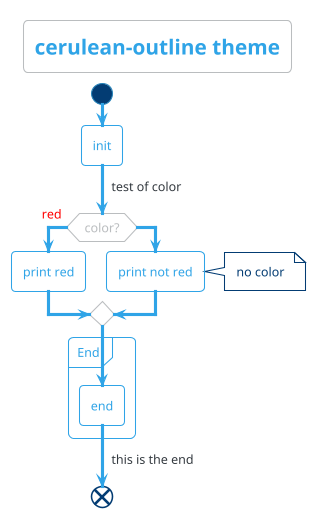 ' Do not edit
' Theme Gallery
' autogenerated by script
'
@startuml
!theme cerulean-outline
title cerulean-outline theme
start
:init;
-> test of color;
if (color?) is (<color:red>red) then
  :print red;
else 
  :print not red;
  note right: no color
endif
partition End {
  :end;
}
-> this is the end;
end
@enduml
